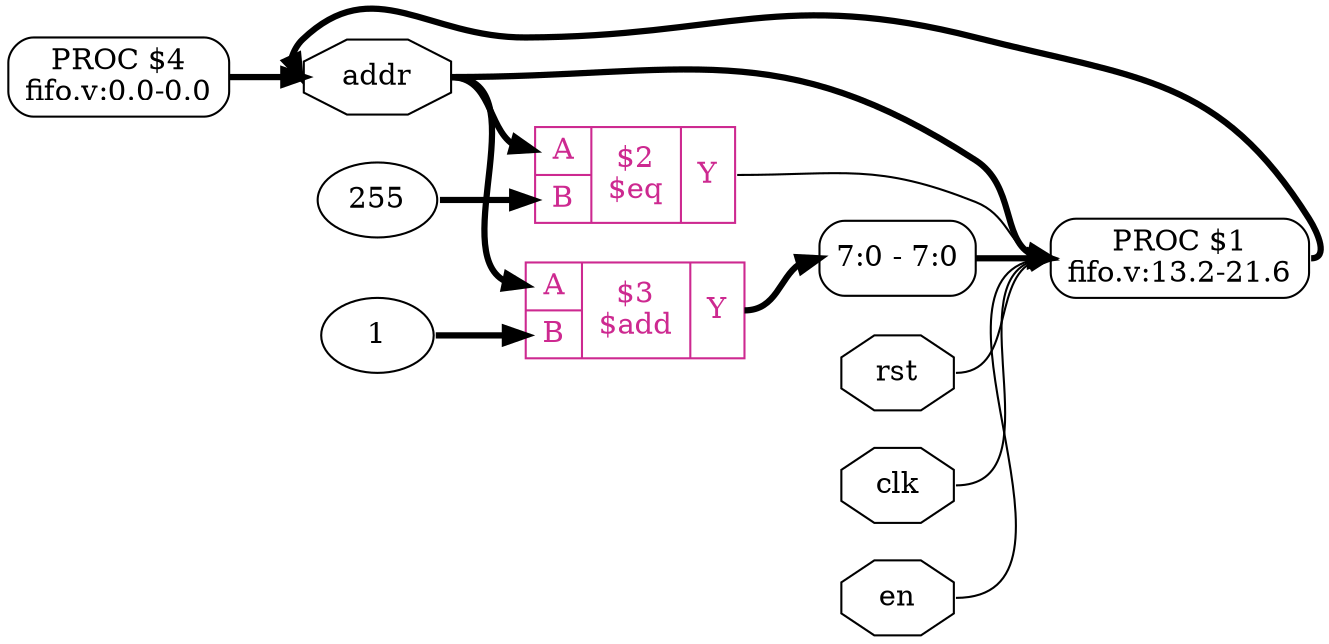 digraph "addr_gen" {
rankdir="LR";
remincross=true;
n5 [ shape=octagon, label="addr", color="black", fontcolor="black" ];
n6 [ shape=octagon, label="rst", color="black", fontcolor="black" ];
n7 [ shape=octagon, label="clk", color="black", fontcolor="black" ];
n8 [ shape=octagon, label="en", color="black", fontcolor="black" ];
v0 [ label="1" ];
c12 [ shape=record, label="{{<p9> A|<p10> B}|$3\n$add|{<p11> Y}}", color="maroon3", fontcolor="maroon3" ];
v1 [ label="255" ];
c13 [ shape=record, label="{{<p9> A|<p10> B}|$2\n$eq|{<p11> Y}}", color="maroon3", fontcolor="maroon3" ];
p2 [shape=box, style=rounded, label="PROC $4\nfifo.v:0.0-0.0"];
x4 [ shape=record, style=rounded, label="<s0> 7:0 - 7:0 ", color="black", fontcolor="black" ];
p3 [shape=box, style=rounded, label="PROC $1\nfifo.v:13.2-21.6"];
c12:p11:e -> x4:s0:w [color="black", fontcolor="black", style="setlinewidth(3)", label=""];
c13:p11:e -> p3:w [color="black", fontcolor="black", label=""];
p2:e -> n5:w [color="black", fontcolor="black", style="setlinewidth(3)", label=""];
p3:e -> n5:w [color="black", fontcolor="black", style="setlinewidth(3)", label=""];
n5:e -> c12:p9:w [color="black", fontcolor="black", style="setlinewidth(3)", label=""];
n5:e -> c13:p9:w [color="black", fontcolor="black", style="setlinewidth(3)", label=""];
n5:e -> p3:w [color="black", fontcolor="black", style="setlinewidth(3)", label=""];
n6:e -> p3:w [color="black", fontcolor="black", label=""];
n7:e -> p3:w [color="black", fontcolor="black", label=""];
n8:e -> p3:w [color="black", fontcolor="black", label=""];
v0:e -> c12:p10:w [color="black", fontcolor="black", style="setlinewidth(3)", label=""];
v1:e -> c13:p10:w [color="black", fontcolor="black", style="setlinewidth(3)", label=""];
x4:e -> p3:w [color="black", fontcolor="black", style="setlinewidth(3)", label=""];
}
